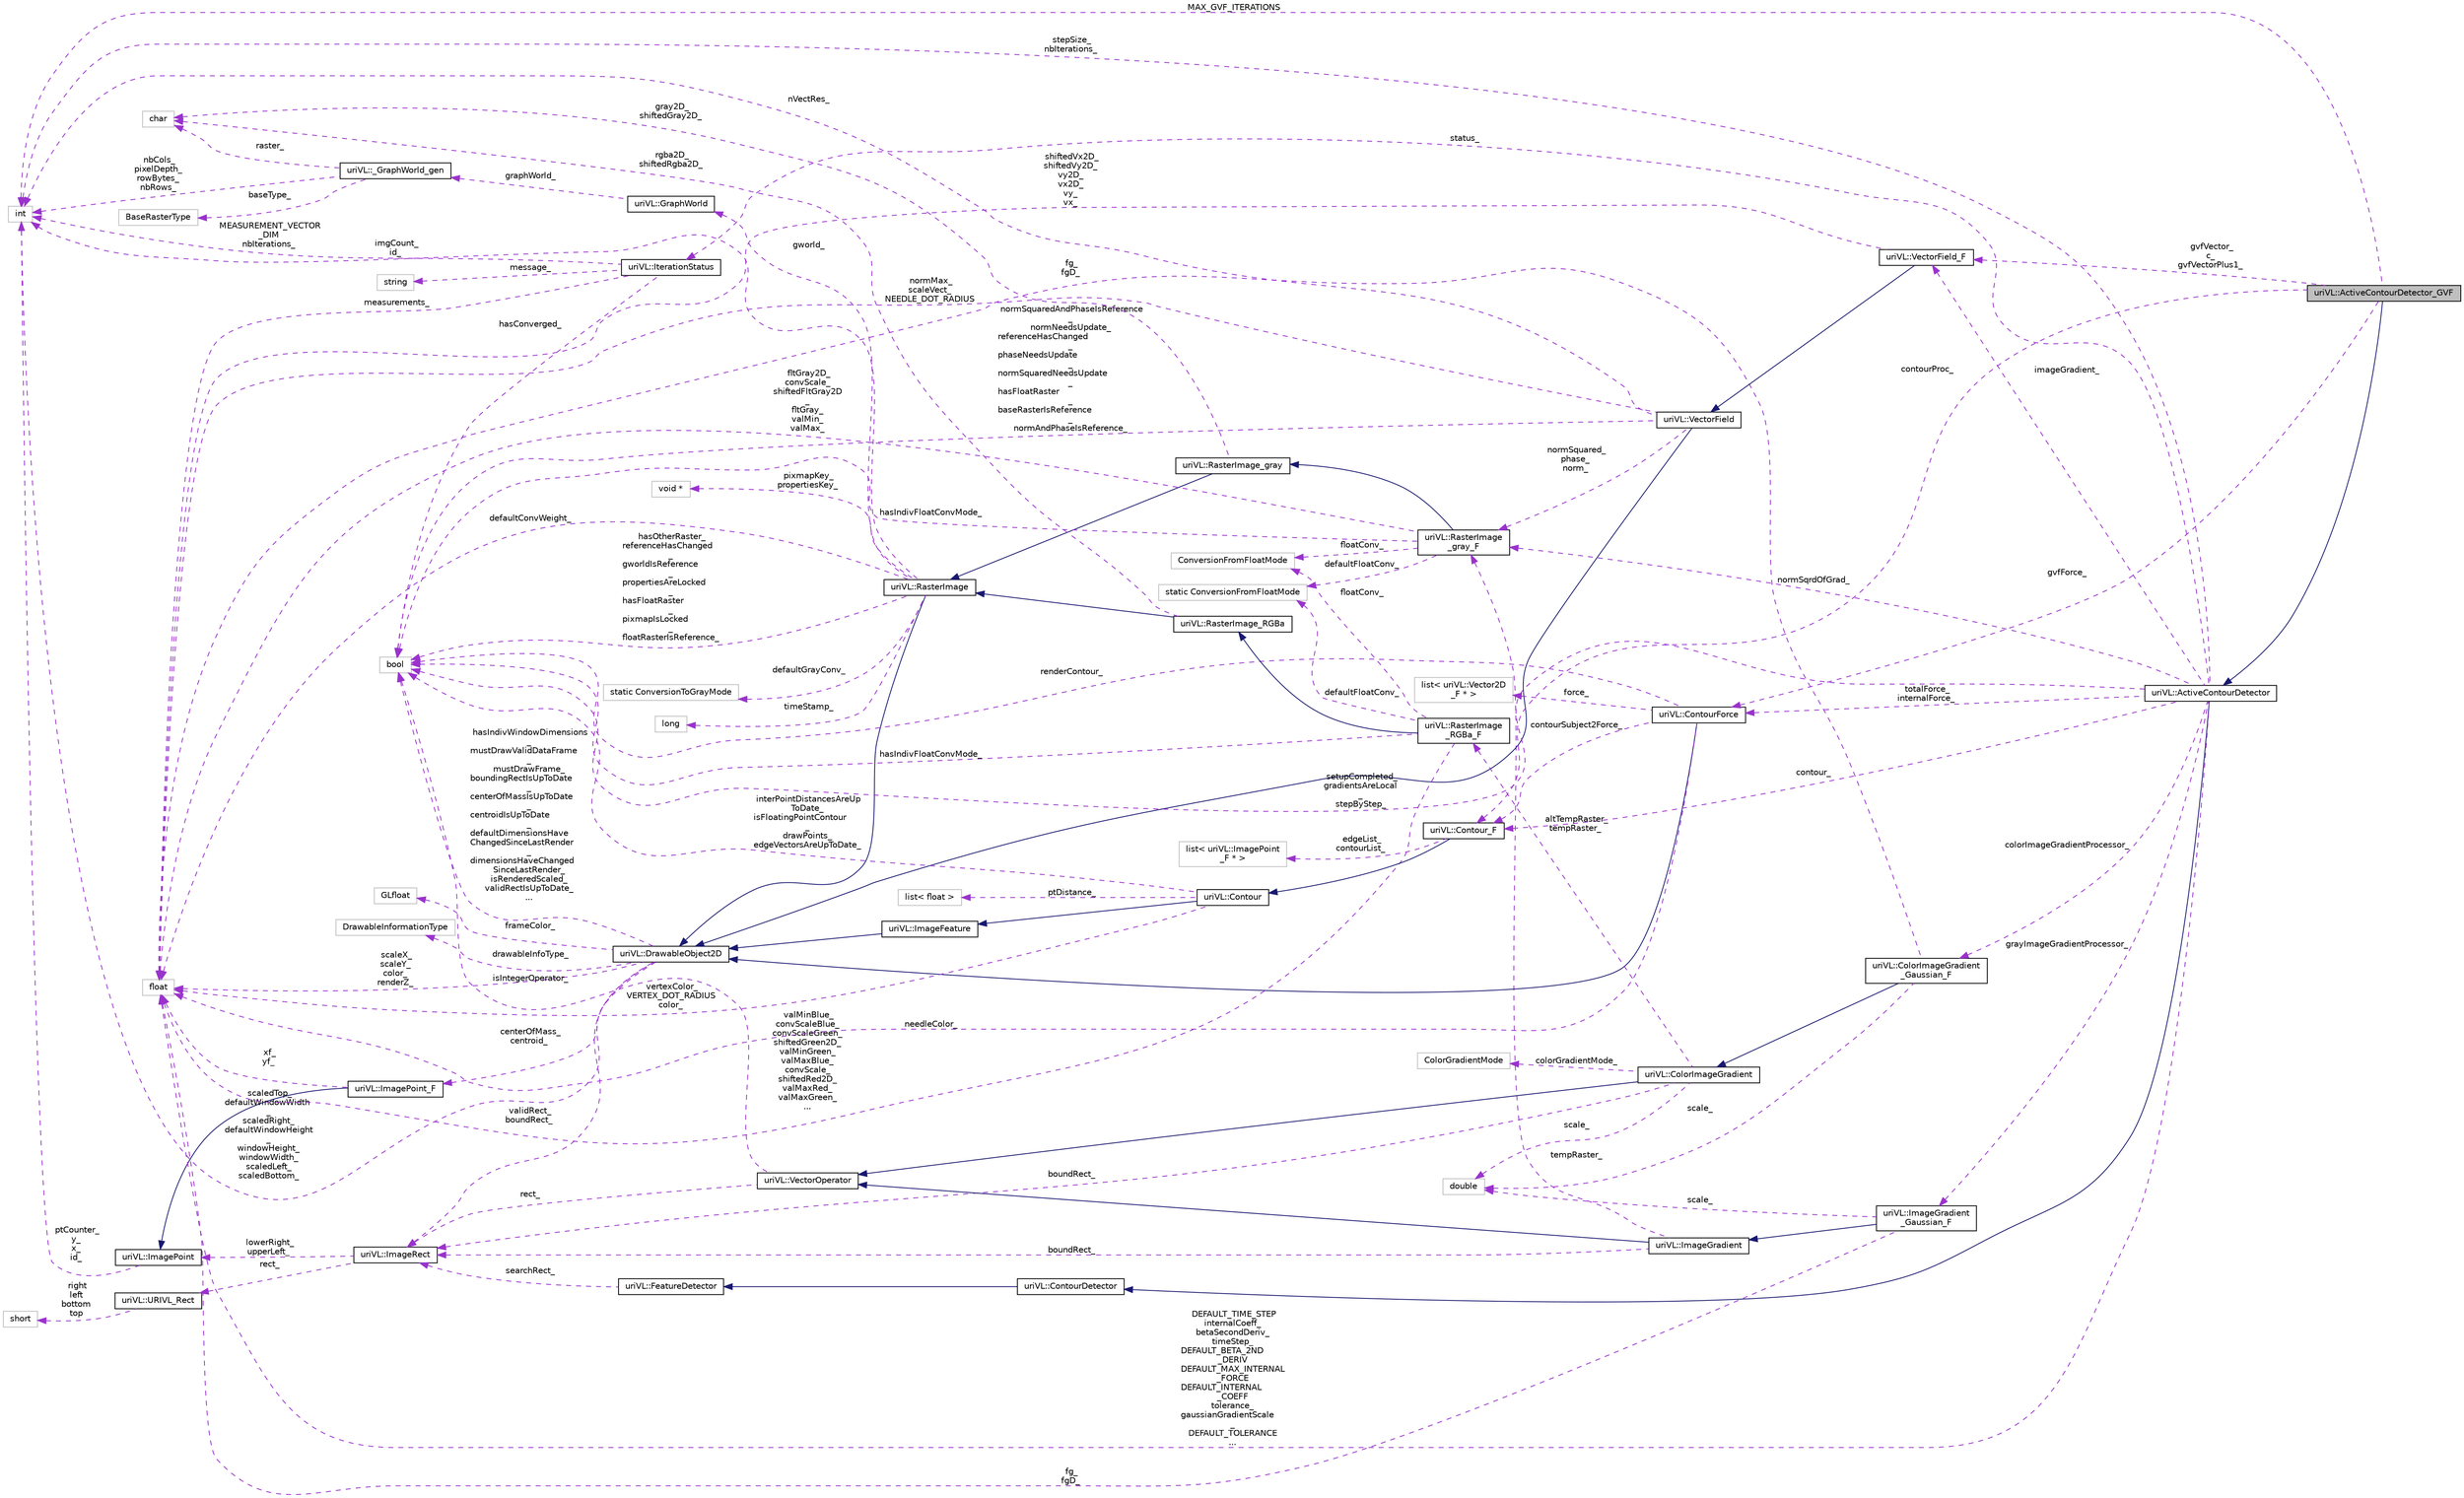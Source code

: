 digraph "uriVL::ActiveContourDetector_GVF"
{
  edge [fontname="Helvetica",fontsize="10",labelfontname="Helvetica",labelfontsize="10"];
  node [fontname="Helvetica",fontsize="10",shape=record];
  rankdir="LR";
  Node1 [label="uriVL::ActiveContourDetector_GVF",height=0.2,width=0.4,color="black", fillcolor="grey75", style="filled", fontcolor="black"];
  Node2 -> Node1 [dir="back",color="midnightblue",fontsize="10",style="solid",fontname="Helvetica"];
  Node2 [label="uriVL::ActiveContourDetector",height=0.2,width=0.4,color="black", fillcolor="white", style="filled",URL="$classuriVL_1_1ActiveContourDetector.html",tooltip="Parent class for all implementations of active contour algorithms for seeking closed contours in an i..."];
  Node3 -> Node2 [dir="back",color="midnightblue",fontsize="10",style="solid",fontname="Helvetica"];
  Node3 [label="uriVL::ContourDetector",height=0.2,width=0.4,color="black", fillcolor="white", style="filled",URL="$classuriVL_1_1ContourDetector.html",tooltip="Virtual parent class for all contour detector objects. "];
  Node4 -> Node3 [dir="back",color="midnightblue",fontsize="10",style="solid",fontname="Helvetica"];
  Node4 [label="uriVL::FeatureDetector",height=0.2,width=0.4,color="black", fillcolor="white", style="filled",URL="$classuriVL_1_1FeatureDetector.html",tooltip="FeatureDetector class. "];
  Node5 -> Node4 [dir="back",color="darkorchid3",fontsize="10",style="dashed",label=" searchRect_" ,fontname="Helvetica"];
  Node5 [label="uriVL::ImageRect",height=0.2,width=0.4,color="black", fillcolor="white", style="filled",URL="$classuriVL_1_1ImageRect.html",tooltip="Implements the ImageRect class. "];
  Node6 -> Node5 [dir="back",color="darkorchid3",fontsize="10",style="dashed",label=" rect_" ,fontname="Helvetica"];
  Node6 [label="uriVL::URIVL_Rect",height=0.2,width=0.4,color="black", fillcolor="white", style="filled",URL="$structuriVL_1_1URIVL__Rect.html",tooltip="For platforms not supported by Quicktime, we need to define Rect. "];
  Node7 -> Node6 [dir="back",color="darkorchid3",fontsize="10",style="dashed",label=" right\nleft\nbottom\ntop" ,fontname="Helvetica"];
  Node7 [label="short",height=0.2,width=0.4,color="grey75", fillcolor="white", style="filled"];
  Node8 -> Node5 [dir="back",color="darkorchid3",fontsize="10",style="dashed",label=" lowerRight_\nupperLeft_" ,fontname="Helvetica"];
  Node8 [label="uriVL::ImagePoint",height=0.2,width=0.4,color="black", fillcolor="white", style="filled",URL="$classuriVL_1_1ImagePoint.html",tooltip="Implements the ImagePoint class. "];
  Node9 -> Node8 [dir="back",color="darkorchid3",fontsize="10",style="dashed",label=" ptCounter_\ny_\nx_\nid_" ,fontname="Helvetica"];
  Node9 [label="int",height=0.2,width=0.4,color="grey75", fillcolor="white", style="filled"];
  Node10 -> Node2 [dir="back",color="darkorchid3",fontsize="10",style="dashed",label=" normSqrdOfGrad_" ,fontname="Helvetica"];
  Node10 [label="uriVL::RasterImage\l_gray_F",height=0.2,width=0.4,color="black", fillcolor="white", style="filled",URL="$classuriVL_1_1RasterImage__gray__F.html",tooltip="Floating point gray-level image class. "];
  Node11 -> Node10 [dir="back",color="midnightblue",fontsize="10",style="solid",fontname="Helvetica"];
  Node11 [label="uriVL::RasterImage_gray",height=0.2,width=0.4,color="black", fillcolor="white", style="filled",URL="$classuriVL_1_1RasterImage__gray.html",tooltip="Base gray-level image class. "];
  Node12 -> Node11 [dir="back",color="midnightblue",fontsize="10",style="solid",fontname="Helvetica"];
  Node12 [label="uriVL::RasterImage",height=0.2,width=0.4,color="black", fillcolor="white", style="filled",URL="$classuriVL_1_1RasterImage.html",tooltip="Virtual base image class. "];
  Node13 -> Node12 [dir="back",color="midnightblue",fontsize="10",style="solid",fontname="Helvetica"];
  Node13 [label="uriVL::DrawableObject2D",height=0.2,width=0.4,color="black", fillcolor="white", style="filled",URL="$classuriVL_1_1DrawableObject2D.html",tooltip="Virtual base DrawableObject2D class. "];
  Node14 -> Node13 [dir="back",color="darkorchid3",fontsize="10",style="dashed",label=" frameColor_" ,fontname="Helvetica"];
  Node14 [label="GLfloat",height=0.2,width=0.4,color="grey75", fillcolor="white", style="filled"];
  Node5 -> Node13 [dir="back",color="darkorchid3",fontsize="10",style="dashed",label=" validRect_\nboundRect_" ,fontname="Helvetica"];
  Node15 -> Node13 [dir="back",color="darkorchid3",fontsize="10",style="dashed",label=" centerOfMass_\ncentroid_" ,fontname="Helvetica"];
  Node15 [label="uriVL::ImagePoint_F",height=0.2,width=0.4,color="black", fillcolor="white", style="filled",URL="$classuriVL_1_1ImagePoint__F.html",tooltip="Implements the ImagePoint_F class. "];
  Node8 -> Node15 [dir="back",color="midnightblue",fontsize="10",style="solid",fontname="Helvetica"];
  Node16 -> Node15 [dir="back",color="darkorchid3",fontsize="10",style="dashed",label=" xf_\nyf_" ,fontname="Helvetica"];
  Node16 [label="float",height=0.2,width=0.4,color="grey75", fillcolor="white", style="filled"];
  Node16 -> Node13 [dir="back",color="darkorchid3",fontsize="10",style="dashed",label=" scaleX_\nscaleY_\ncolor_\nrenderZ_" ,fontname="Helvetica"];
  Node9 -> Node13 [dir="back",color="darkorchid3",fontsize="10",style="dashed",label=" scaledTop_\ndefaultWindowWidth\l_\nscaledRight_\ndefaultWindowHeight\l_\nwindowHeight_\nwindowWidth_\nscaledLeft_\nscaledBottom_" ,fontname="Helvetica"];
  Node17 -> Node13 [dir="back",color="darkorchid3",fontsize="10",style="dashed",label=" hasIndivWindowDimensions\l_\nmustDrawValidDataFrame\l_\nmustDrawFrame_\nboundingRectIsUpToDate\l_\ncenterOfMassIsUpToDate\l_\ncentroidIsUpToDate\l_\ndefaultDimensionsHave\lChangedSinceLastRender\l_\ndimensionsHaveChanged\lSinceLastRender_\nisRenderedScaled_\nvalidRectIsUpToDate_\n..." ,fontname="Helvetica"];
  Node17 [label="bool",height=0.2,width=0.4,color="grey75", fillcolor="white", style="filled"];
  Node18 -> Node13 [dir="back",color="darkorchid3",fontsize="10",style="dashed",label=" drawableInfoType_" ,fontname="Helvetica"];
  Node18 [label="DrawableInformationType",height=0.2,width=0.4,color="grey75", fillcolor="white", style="filled"];
  Node19 -> Node12 [dir="back",color="darkorchid3",fontsize="10",style="dashed",label=" gworld_" ,fontname="Helvetica"];
  Node19 [label="uriVL::GraphWorld",height=0.2,width=0.4,color="black", fillcolor="white", style="filled",URL="$classuriVL_1_1GraphWorld.html",tooltip="Implements the GraphWorld class. "];
  Node20 -> Node19 [dir="back",color="darkorchid3",fontsize="10",style="dashed",label=" graphWorld_" ,fontname="Helvetica"];
  Node20 [label="uriVL::_GraphWorld_gen",height=0.2,width=0.4,color="black", fillcolor="white", style="filled",URL="$classuriVL_1_1__GraphWorld__gen.html",tooltip="Implements the _GraphWorld_gen class. "];
  Node21 -> Node20 [dir="back",color="darkorchid3",fontsize="10",style="dashed",label=" raster_" ,fontname="Helvetica"];
  Node21 [label="char",height=0.2,width=0.4,color="grey75", fillcolor="white", style="filled"];
  Node22 -> Node20 [dir="back",color="darkorchid3",fontsize="10",style="dashed",label=" baseType_" ,fontname="Helvetica"];
  Node22 [label="BaseRasterType",height=0.2,width=0.4,color="grey75", fillcolor="white", style="filled"];
  Node9 -> Node20 [dir="back",color="darkorchid3",fontsize="10",style="dashed",label=" nbCols_\npixelDepth_\nrowBytes_\nnbRows_" ,fontname="Helvetica"];
  Node16 -> Node12 [dir="back",color="darkorchid3",fontsize="10",style="dashed",label=" defaultConvWeight_" ,fontname="Helvetica"];
  Node9 -> Node12 [dir="back",color="darkorchid3",fontsize="10",style="dashed",label=" imgCount_\nid_" ,fontname="Helvetica"];
  Node17 -> Node12 [dir="back",color="darkorchid3",fontsize="10",style="dashed",label=" hasOtherRaster_\nreferenceHasChanged\l_\ngworldIsReference\l_\npropertiesAreLocked\l_\nhasFloatRaster\l_\npixmapIsLocked\l_\nfloatRasterIsReference_" ,fontname="Helvetica"];
  Node23 -> Node12 [dir="back",color="darkorchid3",fontsize="10",style="dashed",label=" defaultGrayConv_" ,fontname="Helvetica"];
  Node23 [label="static ConversionToGrayMode",height=0.2,width=0.4,color="grey75", fillcolor="white", style="filled"];
  Node24 -> Node12 [dir="back",color="darkorchid3",fontsize="10",style="dashed",label=" timeStamp_" ,fontname="Helvetica"];
  Node24 [label="long",height=0.2,width=0.4,color="grey75", fillcolor="white", style="filled"];
  Node25 -> Node12 [dir="back",color="darkorchid3",fontsize="10",style="dashed",label=" pixmapKey_\npropertiesKey_" ,fontname="Helvetica"];
  Node25 [label="void *",height=0.2,width=0.4,color="grey75", fillcolor="white", style="filled"];
  Node21 -> Node11 [dir="back",color="darkorchid3",fontsize="10",style="dashed",label=" gray2D_\nshiftedGray2D_" ,fontname="Helvetica"];
  Node16 -> Node10 [dir="back",color="darkorchid3",fontsize="10",style="dashed",label=" fltGray2D_\nconvScale_\nshiftedFltGray2D\l_\nfltGray_\nvalMin_\nvalMax_" ,fontname="Helvetica"];
  Node17 -> Node10 [dir="back",color="darkorchid3",fontsize="10",style="dashed",label=" hasIndivFloatConvMode_" ,fontname="Helvetica"];
  Node26 -> Node10 [dir="back",color="darkorchid3",fontsize="10",style="dashed",label=" defaultFloatConv_" ,fontname="Helvetica"];
  Node26 [label="static ConversionFromFloatMode",height=0.2,width=0.4,color="grey75", fillcolor="white", style="filled"];
  Node27 -> Node10 [dir="back",color="darkorchid3",fontsize="10",style="dashed",label=" floatConv_" ,fontname="Helvetica"];
  Node27 [label="ConversionFromFloatMode",height=0.2,width=0.4,color="grey75", fillcolor="white", style="filled"];
  Node28 -> Node2 [dir="back",color="darkorchid3",fontsize="10",style="dashed",label=" contour_" ,fontname="Helvetica"];
  Node28 [label="uriVL::Contour_F",height=0.2,width=0.4,color="black", fillcolor="white", style="filled",URL="$classuriVL_1_1Contour__F.html",tooltip="Set of float ImagePoint objects which compose a closed curve. "];
  Node29 -> Node28 [dir="back",color="midnightblue",fontsize="10",style="solid",fontname="Helvetica"];
  Node29 [label="uriVL::Contour",height=0.2,width=0.4,color="black", fillcolor="white", style="filled",URL="$classuriVL_1_1Contour.html",tooltip="Set of ImagePoint objects which form a closed curve. "];
  Node30 -> Node29 [dir="back",color="midnightblue",fontsize="10",style="solid",fontname="Helvetica"];
  Node30 [label="uriVL::ImageFeature",height=0.2,width=0.4,color="black", fillcolor="white", style="filled",URL="$classuriVL_1_1ImageFeature.html",tooltip="Abstract base class of Blob, Segment, Corner... "];
  Node13 -> Node30 [dir="back",color="midnightblue",fontsize="10",style="solid",fontname="Helvetica"];
  Node16 -> Node29 [dir="back",color="darkorchid3",fontsize="10",style="dashed",label=" vertexColor_\nVERTEX_DOT_RADIUS\ncolor_" ,fontname="Helvetica"];
  Node17 -> Node29 [dir="back",color="darkorchid3",fontsize="10",style="dashed",label=" interPointDistancesAreUp\lToDate_\nisFloatingPointContour\l_\ndrawPoints_\nedgeVectorsAreUpToDate_" ,fontname="Helvetica"];
  Node31 -> Node29 [dir="back",color="darkorchid3",fontsize="10",style="dashed",label=" ptDistance_" ,fontname="Helvetica"];
  Node31 [label="list\< float \>",height=0.2,width=0.4,color="grey75", fillcolor="white", style="filled"];
  Node32 -> Node28 [dir="back",color="darkorchid3",fontsize="10",style="dashed",label=" edgeList_\ncontourList_" ,fontname="Helvetica"];
  Node32 [label="list\< uriVL::ImagePoint\l_F * \>",height=0.2,width=0.4,color="grey75", fillcolor="white", style="filled"];
  Node16 -> Node2 [dir="back",color="darkorchid3",fontsize="10",style="dashed",label=" DEFAULT_TIME_STEP\ninternalCoeff_\nbetaSecondDeriv_\ntimeStep_\nDEFAULT_BETA_2ND\l_DERIV\nDEFAULT_MAX_INTERNAL\l_FORCE\nDEFAULT_INTERNAL\l_COEFF\ntolerance_\ngaussianGradientScale\l_\nDEFAULT_TOLERANCE\n..." ,fontname="Helvetica"];
  Node33 -> Node2 [dir="back",color="darkorchid3",fontsize="10",style="dashed",label=" status_" ,fontname="Helvetica"];
  Node33 [label="uriVL::IterationStatus",height=0.2,width=0.4,color="black", fillcolor="white", style="filled",URL="$classuriVL_1_1IterationStatus.html",tooltip="Class that stores the status of an ongoing iteration and/or the results of a finished iteration..."];
  Node16 -> Node33 [dir="back",color="darkorchid3",fontsize="10",style="dashed",label=" measurements_" ,fontname="Helvetica"];
  Node9 -> Node33 [dir="back",color="darkorchid3",fontsize="10",style="dashed",label=" MEASUREMENT_VECTOR\l_DIM\nnbIterations_" ,fontname="Helvetica"];
  Node34 -> Node33 [dir="back",color="darkorchid3",fontsize="10",style="dashed",label=" message_" ,fontname="Helvetica"];
  Node34 [label="string",height=0.2,width=0.4,color="grey75", fillcolor="white", style="filled"];
  Node17 -> Node33 [dir="back",color="darkorchid3",fontsize="10",style="dashed",label=" hasConverged_" ,fontname="Helvetica"];
  Node9 -> Node2 [dir="back",color="darkorchid3",fontsize="10",style="dashed",label=" stepSize_\nnbIterations_" ,fontname="Helvetica"];
  Node17 -> Node2 [dir="back",color="darkorchid3",fontsize="10",style="dashed",label=" setupCompleted_\ngradientsAreLocal\l_\nstepByStep_" ,fontname="Helvetica"];
  Node35 -> Node2 [dir="back",color="darkorchid3",fontsize="10",style="dashed",label=" colorImageGradientProcessor_" ,fontname="Helvetica"];
  Node35 [label="uriVL::ColorImageGradient\l_Gaussian_F",height=0.2,width=0.4,color="black", fillcolor="white", style="filled",URL="$classuriVL_1_1ColorImageGradient__Gaussian__F.html",tooltip="Vector operator that computes the gradient of a color raster image using a \"gradient of Gaussian\" fil..."];
  Node36 -> Node35 [dir="back",color="midnightblue",fontsize="10",style="solid",fontname="Helvetica"];
  Node36 [label="uriVL::ColorImageGradient",height=0.2,width=0.4,color="black", fillcolor="white", style="filled",URL="$classuriVL_1_1ColorImageGradient.html",tooltip="Pure virtual parent class for an operator that computes the gradient of a color raster image..."];
  Node37 -> Node36 [dir="back",color="midnightblue",fontsize="10",style="solid",fontname="Helvetica"];
  Node37 [label="uriVL::VectorOperator",height=0.2,width=0.4,color="black", fillcolor="white", style="filled",URL="$classuriVL_1_1VectorOperator.html",tooltip="Virtual parent class for all vector operators (operators that are applied to a raster image and produ..."];
  Node5 -> Node37 [dir="back",color="darkorchid3",fontsize="10",style="dashed",label=" rect_" ,fontname="Helvetica"];
  Node17 -> Node37 [dir="back",color="darkorchid3",fontsize="10",style="dashed",label=" isIntegerOperator_" ,fontname="Helvetica"];
  Node5 -> Node36 [dir="back",color="darkorchid3",fontsize="10",style="dashed",label=" boundRect_" ,fontname="Helvetica"];
  Node38 -> Node36 [dir="back",color="darkorchid3",fontsize="10",style="dashed",label=" scale_" ,fontname="Helvetica"];
  Node38 [label="double",height=0.2,width=0.4,color="grey75", fillcolor="white", style="filled"];
  Node39 -> Node36 [dir="back",color="darkorchid3",fontsize="10",style="dashed",label=" altTempRaster_\ntempRaster_" ,fontname="Helvetica"];
  Node39 [label="uriVL::RasterImage\l_RGBa_F",height=0.2,width=0.4,color="black", fillcolor="white", style="filled",URL="$classuriVL_1_1RasterImage__RGBa__F.html",tooltip="RasterImage_RGBa_F class. "];
  Node40 -> Node39 [dir="back",color="midnightblue",fontsize="10",style="solid",fontname="Helvetica"];
  Node40 [label="uriVL::RasterImage_RGBa",height=0.2,width=0.4,color="black", fillcolor="white", style="filled",URL="$classuriVL_1_1RasterImage__RGBa.html",tooltip="Base 32-bit rgba color image class. "];
  Node12 -> Node40 [dir="back",color="midnightblue",fontsize="10",style="solid",fontname="Helvetica"];
  Node21 -> Node40 [dir="back",color="darkorchid3",fontsize="10",style="dashed",label=" rgba2D_\nshiftedRgba2D_" ,fontname="Helvetica"];
  Node16 -> Node39 [dir="back",color="darkorchid3",fontsize="10",style="dashed",label=" valMinBlue_\nconvScaleBlue_\nconvScaleGreen_\nshiftedGreen2D_\nvalMinGreen_\nvalMaxBlue_\nconvScale_\nshiftedRed2D_\nvalMaxRed_\nvalMaxGreen_\n..." ,fontname="Helvetica"];
  Node17 -> Node39 [dir="back",color="darkorchid3",fontsize="10",style="dashed",label=" hasIndivFloatConvMode_" ,fontname="Helvetica"];
  Node26 -> Node39 [dir="back",color="darkorchid3",fontsize="10",style="dashed",label=" defaultFloatConv_" ,fontname="Helvetica"];
  Node27 -> Node39 [dir="back",color="darkorchid3",fontsize="10",style="dashed",label=" floatConv_" ,fontname="Helvetica"];
  Node41 -> Node36 [dir="back",color="darkorchid3",fontsize="10",style="dashed",label=" colorGradientMode_" ,fontname="Helvetica"];
  Node41 [label="ColorGradientMode",height=0.2,width=0.4,color="grey75", fillcolor="white", style="filled"];
  Node38 -> Node35 [dir="back",color="darkorchid3",fontsize="10",style="dashed",label=" scale_" ,fontname="Helvetica"];
  Node16 -> Node35 [dir="back",color="darkorchid3",fontsize="10",style="dashed",label=" fg_\nfgD_" ,fontname="Helvetica"];
  Node42 -> Node2 [dir="back",color="darkorchid3",fontsize="10",style="dashed",label=" imageGradient_" ,fontname="Helvetica"];
  Node42 [label="uriVL::VectorField_F",height=0.2,width=0.4,color="black", fillcolor="white", style="filled",URL="$classuriVL_1_1VectorField__F.html",tooltip="VectorField_F class. "];
  Node43 -> Node42 [dir="back",color="midnightblue",fontsize="10",style="solid",fontname="Helvetica"];
  Node43 [label="uriVL::VectorField",height=0.2,width=0.4,color="black", fillcolor="white", style="filled",URL="$classuriVL_1_1VectorField.html",tooltip="VectorField class. "];
  Node13 -> Node43 [dir="back",color="midnightblue",fontsize="10",style="solid",fontname="Helvetica"];
  Node10 -> Node43 [dir="back",color="darkorchid3",fontsize="10",style="dashed",label=" normSquared_\nphase_\nnorm_" ,fontname="Helvetica"];
  Node16 -> Node43 [dir="back",color="darkorchid3",fontsize="10",style="dashed",label=" normMax_\nscaleVect_\nNEEDLE_DOT_RADIUS" ,fontname="Helvetica"];
  Node9 -> Node43 [dir="back",color="darkorchid3",fontsize="10",style="dashed",label=" nVectRes_" ,fontname="Helvetica"];
  Node17 -> Node43 [dir="back",color="darkorchid3",fontsize="10",style="dashed",label=" normSquaredAndPhaseIsReference\l_\nnormNeedsUpdate_\nreferenceHasChanged\l_\nphaseNeedsUpdate\l_\nnormSquaredNeedsUpdate\l_\nhasFloatRaster\l_\nbaseRasterIsReference\l_\nnormAndPhaseIsReference_" ,fontname="Helvetica"];
  Node16 -> Node42 [dir="back",color="darkorchid3",fontsize="10",style="dashed",label=" shiftedVx2D_\nshiftedVy2D_\nvy2D_\nvx2D_\nvy_\nvx_" ,fontname="Helvetica"];
  Node44 -> Node2 [dir="back",color="darkorchid3",fontsize="10",style="dashed",label=" totalForce_\ninternalForce_" ,fontname="Helvetica"];
  Node44 [label="uriVL::ContourForce",height=0.2,width=0.4,color="black", fillcolor="white", style="filled",URL="$classuriVL_1_1ContourForce.html",tooltip="A contour force is a connected set of pixels that share a comon characteristic. "];
  Node13 -> Node44 [dir="back",color="midnightblue",fontsize="10",style="solid",fontname="Helvetica"];
  Node28 -> Node44 [dir="back",color="darkorchid3",fontsize="10",style="dashed",label=" contourSubject2Force_" ,fontname="Helvetica"];
  Node16 -> Node44 [dir="back",color="darkorchid3",fontsize="10",style="dashed",label=" needleColor_" ,fontname="Helvetica"];
  Node45 -> Node44 [dir="back",color="darkorchid3",fontsize="10",style="dashed",label=" force_" ,fontname="Helvetica"];
  Node45 [label="list\< uriVL::Vector2D\l_F * \>",height=0.2,width=0.4,color="grey75", fillcolor="white", style="filled"];
  Node17 -> Node44 [dir="back",color="darkorchid3",fontsize="10",style="dashed",label=" renderContour_" ,fontname="Helvetica"];
  Node46 -> Node2 [dir="back",color="darkorchid3",fontsize="10",style="dashed",label=" grayImageGradientProcessor_" ,fontname="Helvetica"];
  Node46 [label="uriVL::ImageGradient\l_Gaussian_F",height=0.2,width=0.4,color="black", fillcolor="white", style="filled",URL="$classuriVL_1_1ImageGradient__Gaussian__F.html",tooltip="Vector operator that computes the gradient of a raster image using a \"gradient of Gaussian\" filter..."];
  Node47 -> Node46 [dir="back",color="midnightblue",fontsize="10",style="solid",fontname="Helvetica"];
  Node47 [label="uriVL::ImageGradient",height=0.2,width=0.4,color="black", fillcolor="white", style="filled",URL="$classuriVL_1_1ImageGradient.html",tooltip="Pure virtual parent class for an operator that computes the gradient of a raster image. "];
  Node37 -> Node47 [dir="back",color="midnightblue",fontsize="10",style="solid",fontname="Helvetica"];
  Node5 -> Node47 [dir="back",color="darkorchid3",fontsize="10",style="dashed",label=" boundRect_" ,fontname="Helvetica"];
  Node10 -> Node47 [dir="back",color="darkorchid3",fontsize="10",style="dashed",label=" tempRaster_" ,fontname="Helvetica"];
  Node38 -> Node46 [dir="back",color="darkorchid3",fontsize="10",style="dashed",label=" scale_" ,fontname="Helvetica"];
  Node16 -> Node46 [dir="back",color="darkorchid3",fontsize="10",style="dashed",label=" fg_\nfgD_" ,fontname="Helvetica"];
  Node28 -> Node1 [dir="back",color="darkorchid3",fontsize="10",style="dashed",label=" contourProc_" ,fontname="Helvetica"];
  Node9 -> Node1 [dir="back",color="darkorchid3",fontsize="10",style="dashed",label=" MAX_GVF_ITERATIONS" ,fontname="Helvetica"];
  Node42 -> Node1 [dir="back",color="darkorchid3",fontsize="10",style="dashed",label=" gvfVector_\nc_\ngvfVectorPlus1_" ,fontname="Helvetica"];
  Node44 -> Node1 [dir="back",color="darkorchid3",fontsize="10",style="dashed",label=" gvfForce_" ,fontname="Helvetica"];
}
